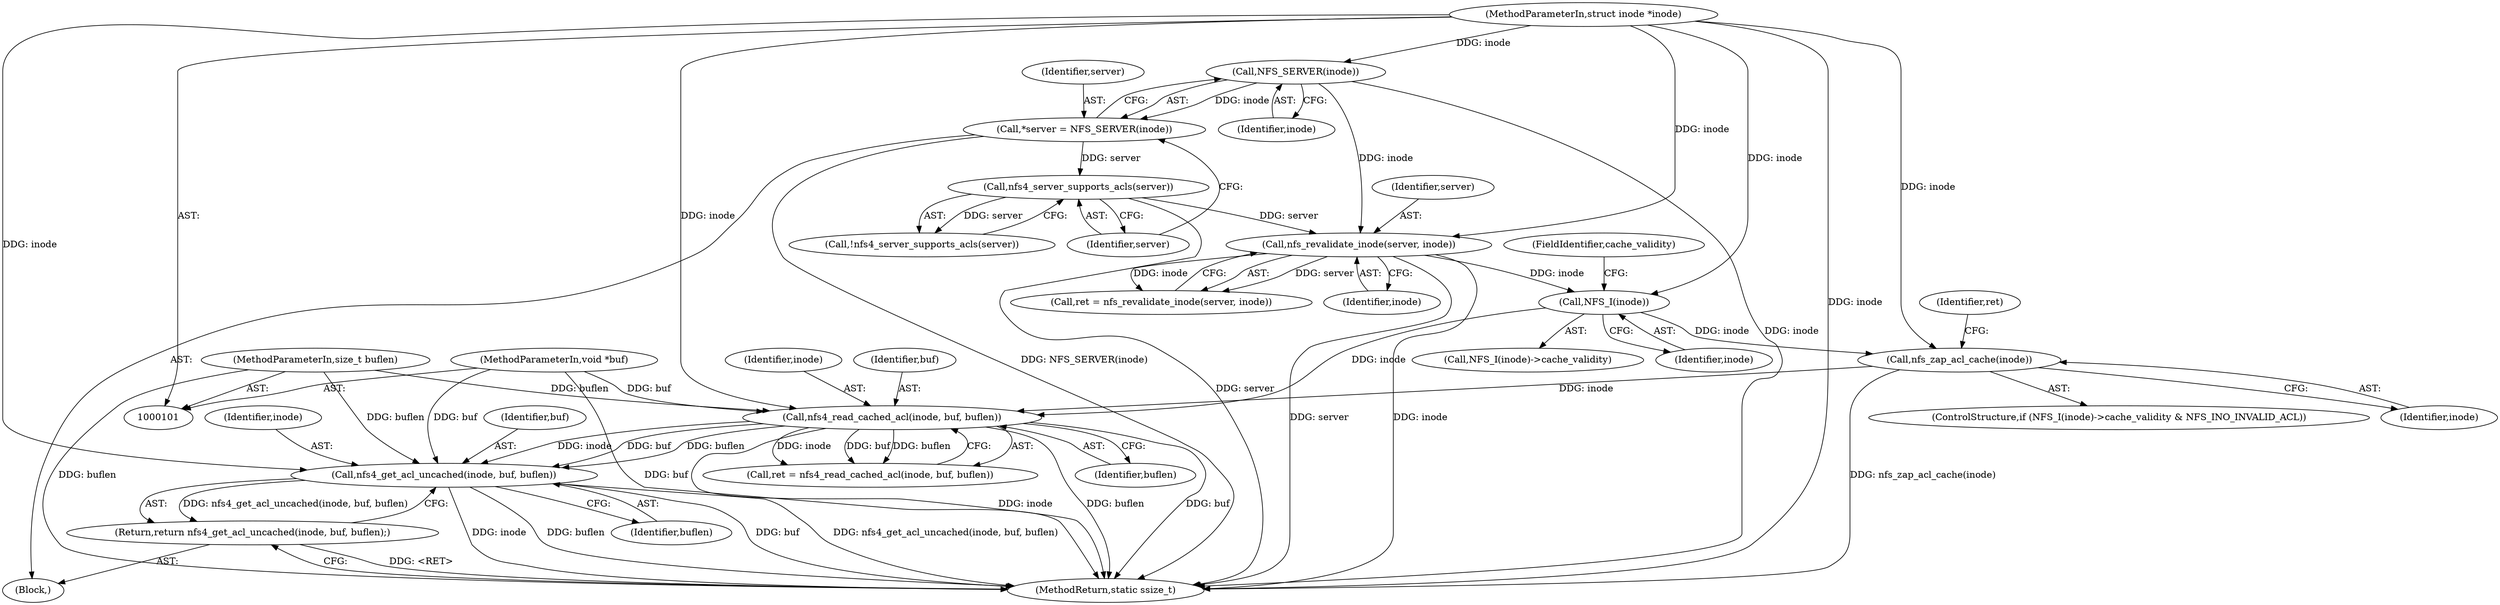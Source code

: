 digraph "0_linux_bf118a342f10dafe44b14451a1392c3254629a1f_1@pointer" {
"1000153" [label="(Call,nfs4_get_acl_uncached(inode, buf, buflen))"];
"1000141" [label="(Call,nfs4_read_cached_acl(inode, buf, buflen))"];
"1000133" [label="(Call,NFS_I(inode))"];
"1000121" [label="(Call,nfs_revalidate_inode(server, inode))"];
"1000114" [label="(Call,nfs4_server_supports_acls(server))"];
"1000107" [label="(Call,*server = NFS_SERVER(inode))"];
"1000109" [label="(Call,NFS_SERVER(inode))"];
"1000102" [label="(MethodParameterIn,struct inode *inode)"];
"1000137" [label="(Call,nfs_zap_acl_cache(inode))"];
"1000103" [label="(MethodParameterIn,void *buf)"];
"1000104" [label="(MethodParameterIn,size_t buflen)"];
"1000152" [label="(Return,return nfs4_get_acl_uncached(inode, buf, buflen);)"];
"1000108" [label="(Identifier,server)"];
"1000130" [label="(ControlStructure,if (NFS_I(inode)->cache_validity & NFS_INO_INVALID_ACL))"];
"1000142" [label="(Identifier,inode)"];
"1000109" [label="(Call,NFS_SERVER(inode))"];
"1000102" [label="(MethodParameterIn,struct inode *inode)"];
"1000138" [label="(Identifier,inode)"];
"1000157" [label="(MethodReturn,static ssize_t)"];
"1000114" [label="(Call,nfs4_server_supports_acls(server))"];
"1000115" [label="(Identifier,server)"];
"1000144" [label="(Identifier,buflen)"];
"1000110" [label="(Identifier,inode)"];
"1000119" [label="(Call,ret = nfs_revalidate_inode(server, inode))"];
"1000133" [label="(Call,NFS_I(inode))"];
"1000113" [label="(Call,!nfs4_server_supports_acls(server))"];
"1000141" [label="(Call,nfs4_read_cached_acl(inode, buf, buflen))"];
"1000140" [label="(Identifier,ret)"];
"1000135" [label="(FieldIdentifier,cache_validity)"];
"1000123" [label="(Identifier,inode)"];
"1000137" [label="(Call,nfs_zap_acl_cache(inode))"];
"1000156" [label="(Identifier,buflen)"];
"1000152" [label="(Return,return nfs4_get_acl_uncached(inode, buf, buflen);)"];
"1000107" [label="(Call,*server = NFS_SERVER(inode))"];
"1000134" [label="(Identifier,inode)"];
"1000155" [label="(Identifier,buf)"];
"1000139" [label="(Call,ret = nfs4_read_cached_acl(inode, buf, buflen))"];
"1000122" [label="(Identifier,server)"];
"1000154" [label="(Identifier,inode)"];
"1000103" [label="(MethodParameterIn,void *buf)"];
"1000143" [label="(Identifier,buf)"];
"1000104" [label="(MethodParameterIn,size_t buflen)"];
"1000132" [label="(Call,NFS_I(inode)->cache_validity)"];
"1000153" [label="(Call,nfs4_get_acl_uncached(inode, buf, buflen))"];
"1000105" [label="(Block,)"];
"1000121" [label="(Call,nfs_revalidate_inode(server, inode))"];
"1000153" -> "1000152"  [label="AST: "];
"1000153" -> "1000156"  [label="CFG: "];
"1000154" -> "1000153"  [label="AST: "];
"1000155" -> "1000153"  [label="AST: "];
"1000156" -> "1000153"  [label="AST: "];
"1000152" -> "1000153"  [label="CFG: "];
"1000153" -> "1000157"  [label="DDG: nfs4_get_acl_uncached(inode, buf, buflen)"];
"1000153" -> "1000157"  [label="DDG: inode"];
"1000153" -> "1000157"  [label="DDG: buflen"];
"1000153" -> "1000157"  [label="DDG: buf"];
"1000153" -> "1000152"  [label="DDG: nfs4_get_acl_uncached(inode, buf, buflen)"];
"1000141" -> "1000153"  [label="DDG: inode"];
"1000141" -> "1000153"  [label="DDG: buf"];
"1000141" -> "1000153"  [label="DDG: buflen"];
"1000102" -> "1000153"  [label="DDG: inode"];
"1000103" -> "1000153"  [label="DDG: buf"];
"1000104" -> "1000153"  [label="DDG: buflen"];
"1000141" -> "1000139"  [label="AST: "];
"1000141" -> "1000144"  [label="CFG: "];
"1000142" -> "1000141"  [label="AST: "];
"1000143" -> "1000141"  [label="AST: "];
"1000144" -> "1000141"  [label="AST: "];
"1000139" -> "1000141"  [label="CFG: "];
"1000141" -> "1000157"  [label="DDG: inode"];
"1000141" -> "1000157"  [label="DDG: buflen"];
"1000141" -> "1000157"  [label="DDG: buf"];
"1000141" -> "1000139"  [label="DDG: inode"];
"1000141" -> "1000139"  [label="DDG: buf"];
"1000141" -> "1000139"  [label="DDG: buflen"];
"1000133" -> "1000141"  [label="DDG: inode"];
"1000137" -> "1000141"  [label="DDG: inode"];
"1000102" -> "1000141"  [label="DDG: inode"];
"1000103" -> "1000141"  [label="DDG: buf"];
"1000104" -> "1000141"  [label="DDG: buflen"];
"1000133" -> "1000132"  [label="AST: "];
"1000133" -> "1000134"  [label="CFG: "];
"1000134" -> "1000133"  [label="AST: "];
"1000135" -> "1000133"  [label="CFG: "];
"1000121" -> "1000133"  [label="DDG: inode"];
"1000102" -> "1000133"  [label="DDG: inode"];
"1000133" -> "1000137"  [label="DDG: inode"];
"1000121" -> "1000119"  [label="AST: "];
"1000121" -> "1000123"  [label="CFG: "];
"1000122" -> "1000121"  [label="AST: "];
"1000123" -> "1000121"  [label="AST: "];
"1000119" -> "1000121"  [label="CFG: "];
"1000121" -> "1000157"  [label="DDG: inode"];
"1000121" -> "1000157"  [label="DDG: server"];
"1000121" -> "1000119"  [label="DDG: server"];
"1000121" -> "1000119"  [label="DDG: inode"];
"1000114" -> "1000121"  [label="DDG: server"];
"1000109" -> "1000121"  [label="DDG: inode"];
"1000102" -> "1000121"  [label="DDG: inode"];
"1000114" -> "1000113"  [label="AST: "];
"1000114" -> "1000115"  [label="CFG: "];
"1000115" -> "1000114"  [label="AST: "];
"1000113" -> "1000114"  [label="CFG: "];
"1000114" -> "1000157"  [label="DDG: server"];
"1000114" -> "1000113"  [label="DDG: server"];
"1000107" -> "1000114"  [label="DDG: server"];
"1000107" -> "1000105"  [label="AST: "];
"1000107" -> "1000109"  [label="CFG: "];
"1000108" -> "1000107"  [label="AST: "];
"1000109" -> "1000107"  [label="AST: "];
"1000115" -> "1000107"  [label="CFG: "];
"1000107" -> "1000157"  [label="DDG: NFS_SERVER(inode)"];
"1000109" -> "1000107"  [label="DDG: inode"];
"1000109" -> "1000110"  [label="CFG: "];
"1000110" -> "1000109"  [label="AST: "];
"1000109" -> "1000157"  [label="DDG: inode"];
"1000102" -> "1000109"  [label="DDG: inode"];
"1000102" -> "1000101"  [label="AST: "];
"1000102" -> "1000157"  [label="DDG: inode"];
"1000102" -> "1000137"  [label="DDG: inode"];
"1000137" -> "1000130"  [label="AST: "];
"1000137" -> "1000138"  [label="CFG: "];
"1000138" -> "1000137"  [label="AST: "];
"1000140" -> "1000137"  [label="CFG: "];
"1000137" -> "1000157"  [label="DDG: nfs_zap_acl_cache(inode)"];
"1000103" -> "1000101"  [label="AST: "];
"1000103" -> "1000157"  [label="DDG: buf"];
"1000104" -> "1000101"  [label="AST: "];
"1000104" -> "1000157"  [label="DDG: buflen"];
"1000152" -> "1000105"  [label="AST: "];
"1000157" -> "1000152"  [label="CFG: "];
"1000152" -> "1000157"  [label="DDG: <RET>"];
}
